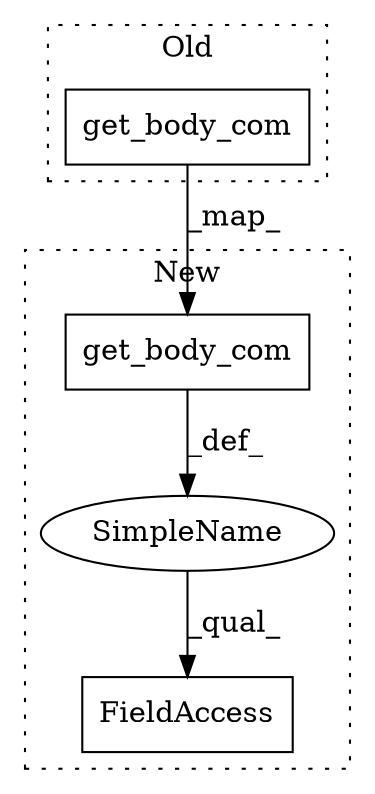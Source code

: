 digraph G {
subgraph cluster0 {
1 [label="get_body_com" a="32" s="727,747" l="13,1" shape="box"];
label = "Old";
style="dotted";
}
subgraph cluster1 {
2 [label="get_body_com" a="32" s="657,677" l="13,1" shape="box"];
3 [label="SimpleName" a="42" s="" l="" shape="ellipse"];
4 [label="FieldAccess" a="22" s="652" l="31" shape="box"];
label = "New";
style="dotted";
}
1 -> 2 [label="_map_"];
2 -> 3 [label="_def_"];
3 -> 4 [label="_qual_"];
}